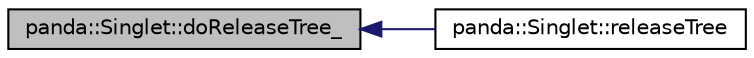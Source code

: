 digraph G
{
  edge [fontname="Helvetica",fontsize="10",labelfontname="Helvetica",labelfontsize="10"];
  node [fontname="Helvetica",fontsize="10",shape=record];
  rankdir=LR;
  Node1 [label="panda::Singlet::doReleaseTree_",height=0.2,width=0.4,color="black", fillcolor="grey75", style="filled" fontcolor="black"];
  Node1 -> Node2 [dir=back,color="midnightblue",fontsize="10",style="solid"];
  Node2 [label="panda::Singlet::releaseTree",height=0.2,width=0.4,color="black", fillcolor="white", style="filled",URL="$classpanda_1_1Singlet.html#aee6f5070599294eaef7a88b88dad389a",tooltip="Unbind the tree."];
}
